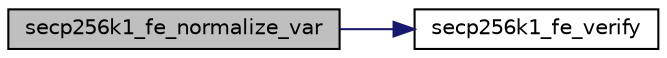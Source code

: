 digraph "secp256k1_fe_normalize_var"
{
  edge [fontname="Helvetica",fontsize="10",labelfontname="Helvetica",labelfontsize="10"];
  node [fontname="Helvetica",fontsize="10",shape=record];
  rankdir="LR";
  Node45 [label="secp256k1_fe_normalize_var",height=0.2,width=0.4,color="black", fillcolor="grey75", style="filled", fontcolor="black"];
  Node45 -> Node46 [color="midnightblue",fontsize="10",style="solid",fontname="Helvetica"];
  Node46 [label="secp256k1_fe_verify",height=0.2,width=0.4,color="black", fillcolor="white", style="filled",URL="$d7/dfb/field__10x26__impl_8h.html#a52fb44274d87bef8800379942f4424a1"];
}
